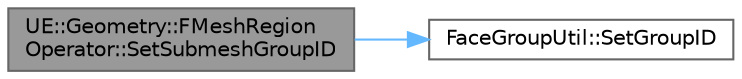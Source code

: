 digraph "UE::Geometry::FMeshRegionOperator::SetSubmeshGroupID"
{
 // INTERACTIVE_SVG=YES
 // LATEX_PDF_SIZE
  bgcolor="transparent";
  edge [fontname=Helvetica,fontsize=10,labelfontname=Helvetica,labelfontsize=10];
  node [fontname=Helvetica,fontsize=10,shape=box,height=0.2,width=0.4];
  rankdir="LR";
  Node1 [id="Node000001",label="UE::Geometry::FMeshRegion\lOperator::SetSubmeshGroupID",height=0.2,width=0.4,color="gray40", fillcolor="grey60", style="filled", fontcolor="black",tooltip=" "];
  Node1 -> Node2 [id="edge1_Node000001_Node000002",color="steelblue1",style="solid",tooltip=" "];
  Node2 [id="Node000002",label="FaceGroupUtil::SetGroupID",height=0.2,width=0.4,color="grey40", fillcolor="white", style="filled",URL="$d8/da3/namespaceFaceGroupUtil.html#ac66cbd537b7eef8bfaf3a32dd706148d",tooltip="Set group ID of all triangles in Mesh."];
}
